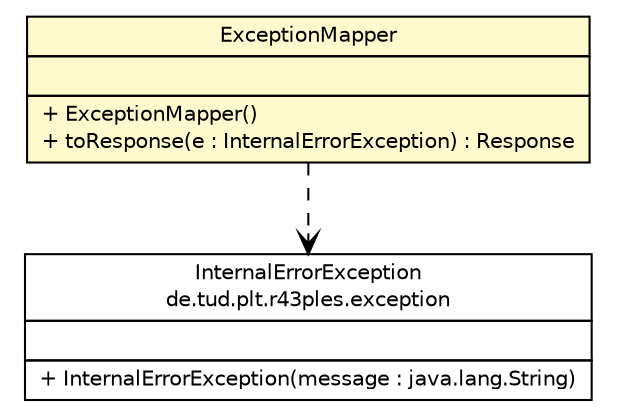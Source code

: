 #!/usr/local/bin/dot
#
# Class diagram 
# Generated by UMLGraph version R5_6-24-gf6e263 (http://www.umlgraph.org/)
#

digraph G {
	edge [fontname="Helvetica",fontsize=10,labelfontname="Helvetica",labelfontsize=10];
	node [fontname="Helvetica",fontsize=10,shape=plaintext];
	nodesep=0.25;
	ranksep=0.5;
	// de.tud.plt.r43ples.webservice.ExceptionMapper
	c791 [label=<<table title="de.tud.plt.r43ples.webservice.ExceptionMapper" border="0" cellborder="1" cellspacing="0" cellpadding="2" port="p" bgcolor="lemonChiffon" href="./ExceptionMapper.html">
		<tr><td><table border="0" cellspacing="0" cellpadding="1">
<tr><td align="center" balign="center"> ExceptionMapper </td></tr>
		</table></td></tr>
		<tr><td><table border="0" cellspacing="0" cellpadding="1">
<tr><td align="left" balign="left">  </td></tr>
		</table></td></tr>
		<tr><td><table border="0" cellspacing="0" cellpadding="1">
<tr><td align="left" balign="left"> + ExceptionMapper() </td></tr>
<tr><td align="left" balign="left"> + toResponse(e : InternalErrorException) : Response </td></tr>
		</table></td></tr>
		</table>>, URL="./ExceptionMapper.html", fontname="Helvetica", fontcolor="black", fontsize=10.0];
	// de.tud.plt.r43ples.exception.InternalErrorException
	c821 [label=<<table title="de.tud.plt.r43ples.exception.InternalErrorException" border="0" cellborder="1" cellspacing="0" cellpadding="2" port="p" href="../exception/InternalErrorException.html">
		<tr><td><table border="0" cellspacing="0" cellpadding="1">
<tr><td align="center" balign="center"> InternalErrorException </td></tr>
<tr><td align="center" balign="center"> de.tud.plt.r43ples.exception </td></tr>
		</table></td></tr>
		<tr><td><table border="0" cellspacing="0" cellpadding="1">
<tr><td align="left" balign="left">  </td></tr>
		</table></td></tr>
		<tr><td><table border="0" cellspacing="0" cellpadding="1">
<tr><td align="left" balign="left"> + InternalErrorException(message : java.lang.String) </td></tr>
		</table></td></tr>
		</table>>, URL="../exception/InternalErrorException.html", fontname="Helvetica", fontcolor="black", fontsize=10.0];
	// de.tud.plt.r43ples.webservice.ExceptionMapper DEPEND de.tud.plt.r43ples.exception.InternalErrorException
	c791:p -> c821:p [taillabel="", label="", headlabel="", fontname="Helvetica", fontcolor="black", fontsize=10.0, color="black", arrowhead=open, style=dashed];
}

